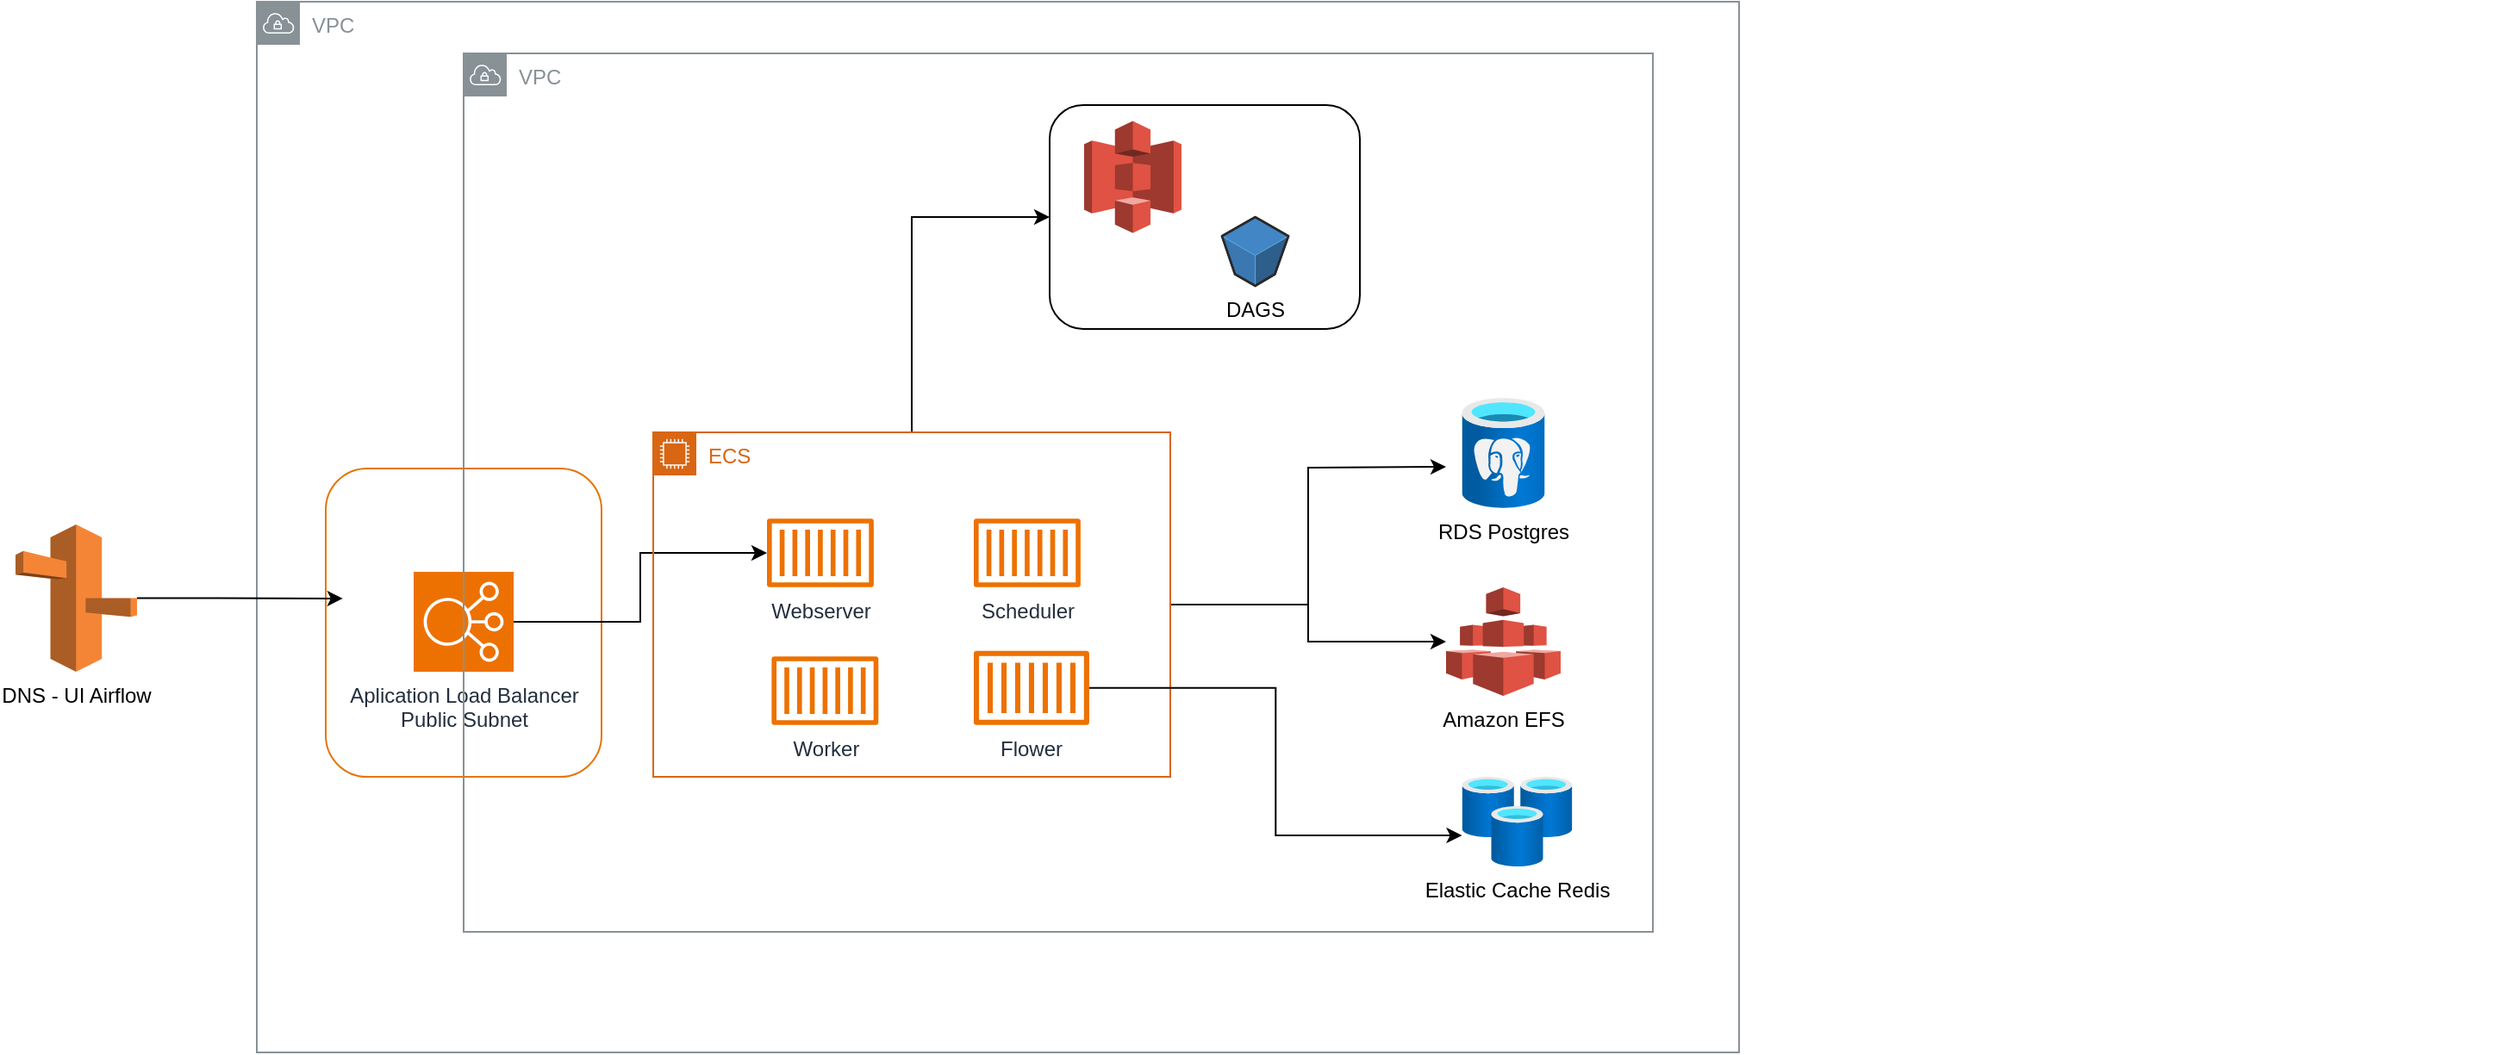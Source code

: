 <mxfile version="24.7.8">
  <diagram name="AWS ECS" id="BkyVjev1dfhD57Xma2-c">
    <mxGraphModel dx="1222" dy="1803" grid="1" gridSize="10" guides="1" tooltips="1" connect="1" arrows="1" fold="1" page="1" pageScale="1" pageWidth="827" pageHeight="1169" math="0" shadow="0">
      <root>
        <mxCell id="0" />
        <mxCell id="1" parent="0" />
        <mxCell id="TzrtkAkj8PMj9DlvrME2-40" value="" style="rounded=1;whiteSpace=wrap;html=1;strokeColor=#e57506;" parent="1" vertex="1">
          <mxGeometry x="220" y="91" width="160" height="179" as="geometry" />
        </mxCell>
        <mxCell id="TzrtkAkj8PMj9DlvrME2-33" style="edgeStyle=orthogonalEdgeStyle;rounded=0;orthogonalLoop=1;jettySize=auto;html=1;" parent="1" source="TzrtkAkj8PMj9DlvrME2-6" target="TzrtkAkj8PMj9DlvrME2-10" edge="1">
          <mxGeometry relative="1" as="geometry" />
        </mxCell>
        <mxCell id="TzrtkAkj8PMj9DlvrME2-6" value="Aplication Load Balancer&lt;br&gt;Public Subnet" style="sketch=0;points=[[0,0,0],[0.25,0,0],[0.5,0,0],[0.75,0,0],[1,0,0],[0,1,0],[0.25,1,0],[0.5,1,0],[0.75,1,0],[1,1,0],[0,0.25,0],[0,0.5,0],[0,0.75,0],[1,0.25,0],[1,0.5,0],[1,0.75,0]];outlineConnect=0;fontColor=#232F3E;fillColor=#ED7100;strokeColor=#ffffff;dashed=0;verticalLabelPosition=bottom;verticalAlign=top;align=center;html=1;fontSize=12;fontStyle=0;aspect=fixed;shape=mxgraph.aws4.resourceIcon;resIcon=mxgraph.aws4.elastic_load_balancing;" parent="1" vertex="1">
          <mxGeometry x="271" y="151" width="58" height="58" as="geometry" />
        </mxCell>
        <mxCell id="TzrtkAkj8PMj9DlvrME2-28" style="edgeStyle=orthogonalEdgeStyle;rounded=0;orthogonalLoop=1;jettySize=auto;html=1;entryX=0;entryY=0.5;entryDx=0;entryDy=0;" parent="1" source="TzrtkAkj8PMj9DlvrME2-9" target="TzrtkAkj8PMj9DlvrME2-25" edge="1">
          <mxGeometry relative="1" as="geometry" />
        </mxCell>
        <mxCell id="TzrtkAkj8PMj9DlvrME2-29" style="edgeStyle=orthogonalEdgeStyle;rounded=0;orthogonalLoop=1;jettySize=auto;html=1;" parent="1" source="TzrtkAkj8PMj9DlvrME2-9" target="TzrtkAkj8PMj9DlvrME2-17" edge="1">
          <mxGeometry relative="1" as="geometry" />
        </mxCell>
        <mxCell id="TzrtkAkj8PMj9DlvrME2-30" style="edgeStyle=orthogonalEdgeStyle;rounded=0;orthogonalLoop=1;jettySize=auto;html=1;" parent="1" source="TzrtkAkj8PMj9DlvrME2-9" edge="1">
          <mxGeometry relative="1" as="geometry">
            <mxPoint x="870" y="90" as="targetPoint" />
          </mxGeometry>
        </mxCell>
        <mxCell id="TzrtkAkj8PMj9DlvrME2-9" value="ECS" style="points=[[0,0],[0.25,0],[0.5,0],[0.75,0],[1,0],[1,0.25],[1,0.5],[1,0.75],[1,1],[0.75,1],[0.5,1],[0.25,1],[0,1],[0,0.75],[0,0.5],[0,0.25]];outlineConnect=0;gradientColor=none;html=1;whiteSpace=wrap;fontSize=12;fontStyle=0;container=1;pointerEvents=0;collapsible=0;recursiveResize=0;shape=mxgraph.aws4.group;grIcon=mxgraph.aws4.group_ec2_instance_contents;strokeColor=#D86613;fillColor=none;verticalAlign=top;align=left;spacingLeft=30;fontColor=#D86613;dashed=0;" parent="1" vertex="1">
          <mxGeometry x="410" y="70" width="300" height="200" as="geometry" />
        </mxCell>
        <mxCell id="TzrtkAkj8PMj9DlvrME2-10" value="Webserver" style="sketch=0;outlineConnect=0;fontColor=#232F3E;gradientColor=none;fillColor=#ED7100;strokeColor=none;dashed=0;verticalLabelPosition=bottom;verticalAlign=top;align=center;html=1;fontSize=12;fontStyle=0;aspect=fixed;pointerEvents=1;shape=mxgraph.aws4.container_1;" parent="TzrtkAkj8PMj9DlvrME2-9" vertex="1">
          <mxGeometry x="66" y="50" width="61.94" height="40" as="geometry" />
        </mxCell>
        <mxCell id="TzrtkAkj8PMj9DlvrME2-13" value="Scheduler" style="sketch=0;outlineConnect=0;fontColor=#232F3E;gradientColor=none;fillColor=#ED7100;strokeColor=none;dashed=0;verticalLabelPosition=bottom;verticalAlign=top;align=center;html=1;fontSize=12;fontStyle=0;aspect=fixed;pointerEvents=1;shape=mxgraph.aws4.container_1;" parent="TzrtkAkj8PMj9DlvrME2-9" vertex="1">
          <mxGeometry x="186" y="50" width="61.94" height="40" as="geometry" />
        </mxCell>
        <mxCell id="TzrtkAkj8PMj9DlvrME2-12" value="Flower" style="sketch=0;outlineConnect=0;fontColor=#232F3E;gradientColor=none;fillColor=#ED7100;strokeColor=none;dashed=0;verticalLabelPosition=bottom;verticalAlign=top;align=center;html=1;fontSize=12;fontStyle=0;aspect=fixed;pointerEvents=1;shape=mxgraph.aws4.container_1;" parent="TzrtkAkj8PMj9DlvrME2-9" vertex="1">
          <mxGeometry x="186" y="126.75" width="66.97" height="43.25" as="geometry" />
        </mxCell>
        <mxCell id="TzrtkAkj8PMj9DlvrME2-11" value="Worker" style="sketch=0;outlineConnect=0;fontColor=#232F3E;gradientColor=none;fillColor=#ED7100;strokeColor=none;dashed=0;verticalLabelPosition=bottom;verticalAlign=top;align=center;html=1;fontSize=12;fontStyle=0;aspect=fixed;pointerEvents=1;shape=mxgraph.aws4.container_1;" parent="TzrtkAkj8PMj9DlvrME2-9" vertex="1">
          <mxGeometry x="68.71" y="130" width="61.94" height="40" as="geometry" />
        </mxCell>
        <mxCell id="TzrtkAkj8PMj9DlvrME2-17" value="Amazon EFS" style="outlineConnect=0;dashed=0;verticalLabelPosition=bottom;verticalAlign=top;align=center;html=1;shape=mxgraph.aws3.efs;fillColor=#E05243;gradientColor=none;" parent="1" vertex="1">
          <mxGeometry x="870" y="160" width="66.5" height="63" as="geometry" />
        </mxCell>
        <mxCell id="TzrtkAkj8PMj9DlvrME2-19" value="RDS Postgres" style="image;aspect=fixed;html=1;points=[];align=center;fontSize=12;image=img/lib/azure2/databases/Azure_Database_PostgreSQL_Server.svg;" parent="1" vertex="1">
          <mxGeometry x="879.25" y="50" width="48" height="64" as="geometry" />
        </mxCell>
        <mxCell id="TzrtkAkj8PMj9DlvrME2-20" value="Elastic Cache Redis" style="image;aspect=fixed;html=1;points=[];align=center;fontSize=12;image=img/lib/azure2/databases/Cache_Redis.svg;" parent="1" vertex="1">
          <mxGeometry x="879.25" y="270" width="64" height="52" as="geometry" />
        </mxCell>
        <mxCell id="TzrtkAkj8PMj9DlvrME2-27" value="" style="group" parent="1" vertex="1" connectable="0">
          <mxGeometry x="640" y="-120" width="840" height="540" as="geometry" />
        </mxCell>
        <mxCell id="TzrtkAkj8PMj9DlvrME2-25" value="" style="rounded=1;whiteSpace=wrap;html=1;" parent="TzrtkAkj8PMj9DlvrME2-27" vertex="1">
          <mxGeometry width="180" height="130" as="geometry" />
        </mxCell>
        <mxCell id="TzrtkAkj8PMj9DlvrME2-14" value="" style="outlineConnect=0;dashed=0;verticalLabelPosition=bottom;verticalAlign=top;align=center;html=1;shape=mxgraph.aws3.s3;fillColor=#E05243;gradientColor=none;" parent="TzrtkAkj8PMj9DlvrME2-27" vertex="1">
          <mxGeometry x="20" y="9.286" width="56.5" height="65" as="geometry" />
        </mxCell>
        <mxCell id="TzrtkAkj8PMj9DlvrME2-16" value="DAGS" style="verticalLabelPosition=bottom;html=1;verticalAlign=top;strokeWidth=1;align=center;outlineConnect=0;dashed=0;outlineConnect=0;shape=mxgraph.aws3d.s3Bucket;fillColor=#4286c5;strokeColor=#57A2D8;aspect=fixed;" parent="TzrtkAkj8PMj9DlvrME2-27" vertex="1">
          <mxGeometry x="100" y="65" width="38.536" height="39.975" as="geometry" />
        </mxCell>
        <mxCell id="TzrtkAkj8PMj9DlvrME2-32" style="edgeStyle=orthogonalEdgeStyle;rounded=0;orthogonalLoop=1;jettySize=auto;html=1;entryX=0;entryY=0.654;entryDx=0;entryDy=0;entryPerimeter=0;" parent="1" source="TzrtkAkj8PMj9DlvrME2-12" target="TzrtkAkj8PMj9DlvrME2-20" edge="1">
          <mxGeometry relative="1" as="geometry" />
        </mxCell>
        <mxCell id="TzrtkAkj8PMj9DlvrME2-36" value="DNS - UI Airflow" style="outlineConnect=0;dashed=0;verticalLabelPosition=bottom;verticalAlign=top;align=center;html=1;shape=mxgraph.aws3.route_53;fillColor=#F58536;gradientColor=none;" parent="1" vertex="1">
          <mxGeometry x="40" y="123.5" width="70.5" height="85.5" as="geometry" />
        </mxCell>
        <mxCell id="TzrtkAkj8PMj9DlvrME2-42" value="VPC" style="sketch=0;outlineConnect=0;gradientColor=none;html=1;whiteSpace=wrap;fontSize=12;fontStyle=0;shape=mxgraph.aws4.group;grIcon=mxgraph.aws4.group_vpc;strokeColor=#879196;fillColor=none;verticalAlign=top;align=left;spacingLeft=30;fontColor=#879196;dashed=0;" parent="1" vertex="1">
          <mxGeometry x="180" y="-180" width="860" height="610" as="geometry" />
        </mxCell>
        <mxCell id="TzrtkAkj8PMj9DlvrME2-43" style="edgeStyle=orthogonalEdgeStyle;rounded=0;orthogonalLoop=1;jettySize=auto;html=1;entryX=0.058;entryY=0.568;entryDx=0;entryDy=0;entryPerimeter=0;" parent="1" source="TzrtkAkj8PMj9DlvrME2-36" target="TzrtkAkj8PMj9DlvrME2-42" edge="1">
          <mxGeometry relative="1" as="geometry" />
        </mxCell>
        <mxCell id="ct4o8UKPaBUrG6S8chZI-1" value="VPC" style="sketch=0;outlineConnect=0;gradientColor=none;html=1;whiteSpace=wrap;fontSize=12;fontStyle=0;shape=mxgraph.aws4.group;grIcon=mxgraph.aws4.group_vpc;strokeColor=#879196;fillColor=none;verticalAlign=top;align=left;spacingLeft=30;fontColor=#879196;dashed=0;" vertex="1" parent="1">
          <mxGeometry x="300" y="-150" width="690" height="510" as="geometry" />
        </mxCell>
      </root>
    </mxGraphModel>
  </diagram>
</mxfile>
